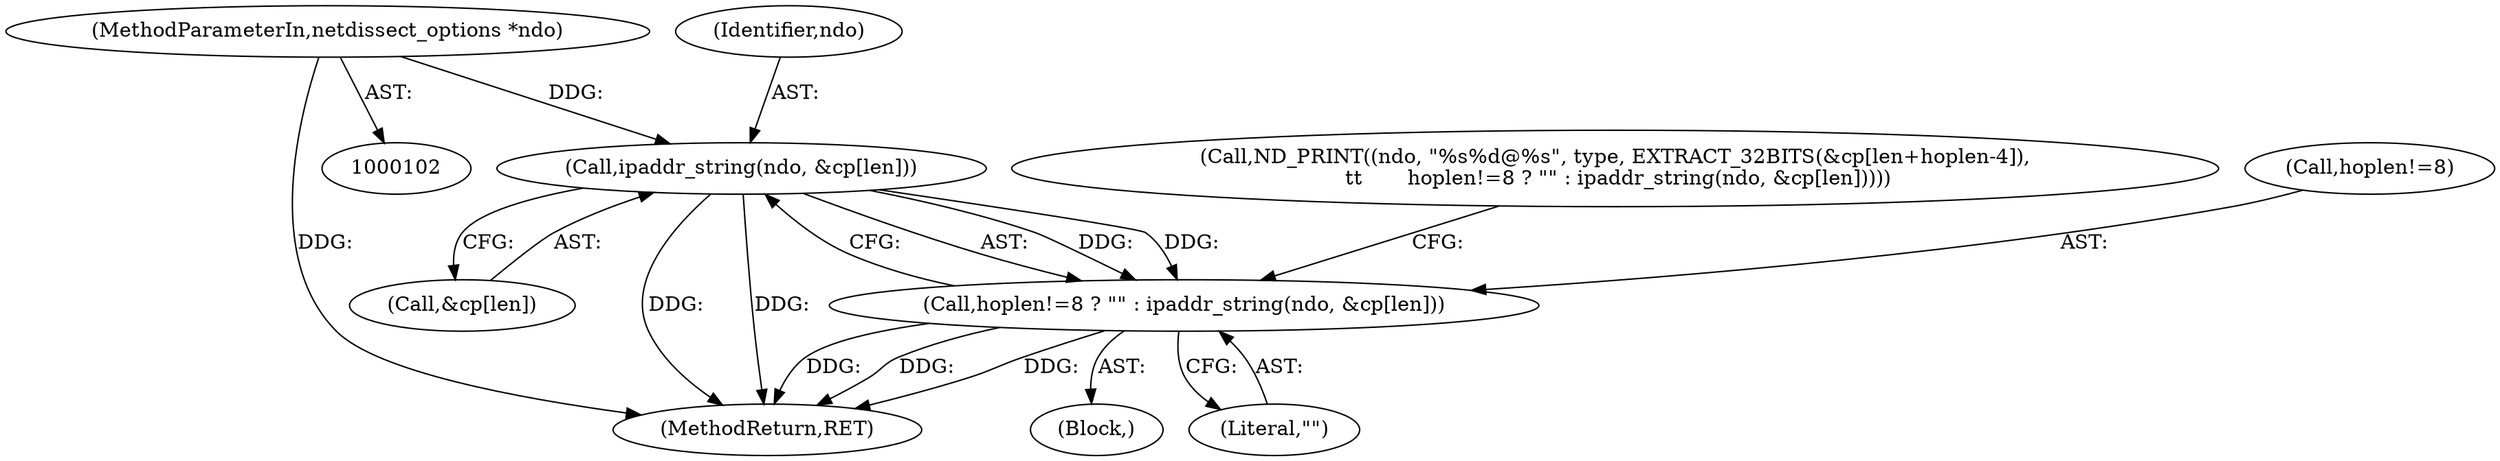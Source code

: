 digraph "0_tcpdump_2c2cfbd2b771ac888bc5c4a6d922f749d3822538_0@array" {
"1000289" [label="(Call,ipaddr_string(ndo, &cp[len]))"];
"1000103" [label="(MethodParameterIn,netdissect_options *ndo)"];
"1000284" [label="(Call,hoplen!=8 ? \"\" : ipaddr_string(ndo, &cp[len]))"];
"1000288" [label="(Literal,\"\")"];
"1000267" [label="(Call,ND_PRINT((ndo, \"%s%d@%s\", type, EXTRACT_32BITS(&cp[len+hoplen-4]),\n \t\t       hoplen!=8 ? \"\" : ipaddr_string(ndo, &cp[len]))))"];
"1000289" [label="(Call,ipaddr_string(ndo, &cp[len]))"];
"1000103" [label="(MethodParameterIn,netdissect_options *ndo)"];
"1000290" [label="(Identifier,ndo)"];
"1000285" [label="(Call,hoplen!=8)"];
"1000291" [label="(Call,&cp[len])"];
"1000284" [label="(Call,hoplen!=8 ? \"\" : ipaddr_string(ndo, &cp[len]))"];
"1000327" [label="(MethodReturn,RET)"];
"1000274" [label="(Block,)"];
"1000289" -> "1000284"  [label="AST: "];
"1000289" -> "1000291"  [label="CFG: "];
"1000290" -> "1000289"  [label="AST: "];
"1000291" -> "1000289"  [label="AST: "];
"1000284" -> "1000289"  [label="CFG: "];
"1000289" -> "1000327"  [label="DDG: "];
"1000289" -> "1000327"  [label="DDG: "];
"1000289" -> "1000284"  [label="DDG: "];
"1000289" -> "1000284"  [label="DDG: "];
"1000103" -> "1000289"  [label="DDG: "];
"1000103" -> "1000102"  [label="AST: "];
"1000103" -> "1000327"  [label="DDG: "];
"1000284" -> "1000274"  [label="AST: "];
"1000284" -> "1000288"  [label="CFG: "];
"1000285" -> "1000284"  [label="AST: "];
"1000288" -> "1000284"  [label="AST: "];
"1000267" -> "1000284"  [label="CFG: "];
"1000284" -> "1000327"  [label="DDG: "];
"1000284" -> "1000327"  [label="DDG: "];
"1000284" -> "1000327"  [label="DDG: "];
}
